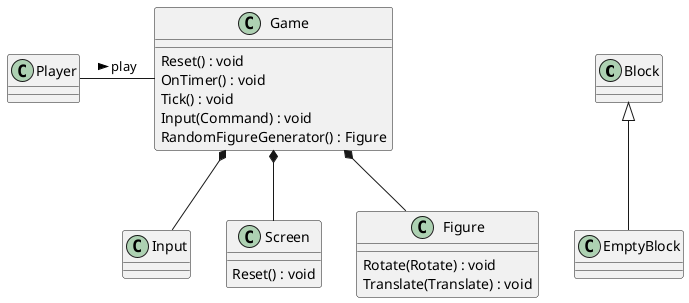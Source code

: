 @startuml

Block <|-- EmptyBlock

Player - Game : play >

Game *-- Input
Game *-- Screen
Game *-- Figure

class Game {
  Reset() : void
  OnTimer() : void
  Tick() : void
  Input(Command) : void
  RandomFigureGenerator() : Figure
}


class Screen {
  Reset() : void
}

class Figure {
  Rotate(Rotate) : void
  Translate(Translate) : void
}

@enduml